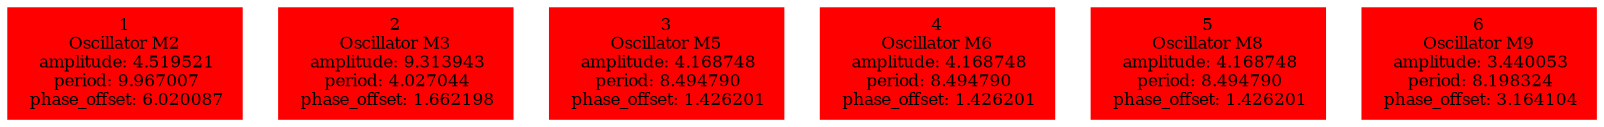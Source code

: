  digraph g{ forcelabels=true;
1 [label=<1<BR />Oscillator M2<BR /> amplitude: 4.519521<BR /> period: 9.967007<BR /> phase_offset: 6.020087>, shape=box,color=red,style=filled,fontsize=8];
2 [label=<2<BR />Oscillator M3<BR /> amplitude: 9.313943<BR /> period: 4.027044<BR /> phase_offset: 1.662198>, shape=box,color=red,style=filled,fontsize=8];
3 [label=<3<BR />Oscillator M5<BR /> amplitude: 4.168748<BR /> period: 8.494790<BR /> phase_offset: 1.426201>, shape=box,color=red,style=filled,fontsize=8];
4 [label=<4<BR />Oscillator M6<BR /> amplitude: 4.168748<BR /> period: 8.494790<BR /> phase_offset: 1.426201>, shape=box,color=red,style=filled,fontsize=8];
5 [label=<5<BR />Oscillator M8<BR /> amplitude: 4.168748<BR /> period: 8.494790<BR /> phase_offset: 1.426201>, shape=box,color=red,style=filled,fontsize=8];
6 [label=<6<BR />Oscillator M9<BR /> amplitude: 3.440053<BR /> period: 8.198324<BR /> phase_offset: 3.164104>, shape=box,color=red,style=filled,fontsize=8];
 }
